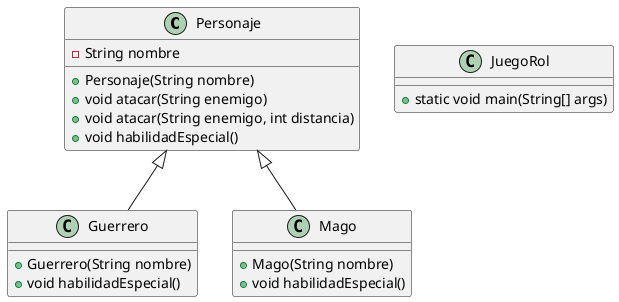 @startuml
class Personaje {
    - String nombre
    + Personaje(String nombre)
    + void atacar(String enemigo)
    + void atacar(String enemigo, int distancia)
    + void habilidadEspecial()
}

class Guerrero {
    + Guerrero(String nombre)
    + void habilidadEspecial()
}

class Mago {
    + Mago(String nombre)
    + void habilidadEspecial()
}

class JuegoRol {
    + static void main(String[] args)
}

Personaje <|-- Guerrero
Personaje <|-- Mago
